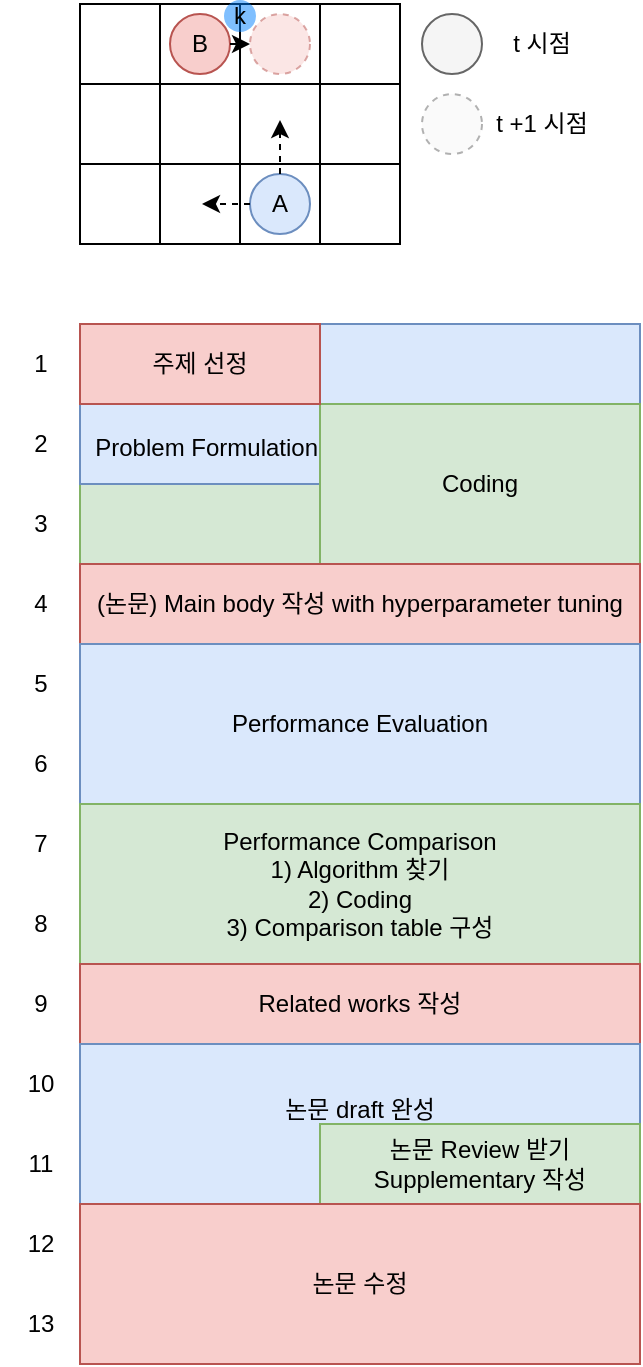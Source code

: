 <mxfile version="20.0.4" type="github">
  <diagram id="mBxuNjo-ZEqrJI4mfsDX" name="Page-1">
    <mxGraphModel dx="946" dy="589" grid="1" gridSize="10" guides="1" tooltips="1" connect="1" arrows="1" fold="1" page="1" pageScale="1" pageWidth="827" pageHeight="1169" math="0" shadow="0">
      <root>
        <mxCell id="0" />
        <mxCell id="1" parent="0" />
        <mxCell id="LkDWhQKCp5KId6YRmDLF-113" value="" style="rounded=0;whiteSpace=wrap;html=1;fillColor=#d5e8d4;strokeColor=#82b366;" parent="1" vertex="1">
          <mxGeometry x="120" y="400" width="280" height="40" as="geometry" />
        </mxCell>
        <mxCell id="LkDWhQKCp5KId6YRmDLF-111" value="&lt;br&gt;&lt;br&gt;&lt;br&gt;Problem Formulation&amp;nbsp; &amp;nbsp; &amp;nbsp; &amp;nbsp; &amp;nbsp; &amp;nbsp; &amp;nbsp; &amp;nbsp; &amp;nbsp; &amp;nbsp; &amp;nbsp; &amp;nbsp; &amp;nbsp; &amp;nbsp; &amp;nbsp; &amp;nbsp; &amp;nbsp; &amp;nbsp; &amp;nbsp; &amp;nbsp; &amp;nbsp; &amp;nbsp; &amp;nbsp;&amp;nbsp;" style="rounded=0;whiteSpace=wrap;html=1;fillColor=#dae8fc;strokeColor=#6c8ebf;" parent="1" vertex="1">
          <mxGeometry x="120" y="320" width="280" height="80" as="geometry" />
        </mxCell>
        <mxCell id="LkDWhQKCp5KId6YRmDLF-112" value="Coding" style="rounded=0;whiteSpace=wrap;html=1;fillColor=#d5e8d4;strokeColor=#82b366;" parent="1" vertex="1">
          <mxGeometry x="240" y="360" width="160" height="80" as="geometry" />
        </mxCell>
        <mxCell id="8xG_soscOhhf34Pj7zWQ-1" value="" style="whiteSpace=wrap;html=1;aspect=fixed;" parent="1" vertex="1">
          <mxGeometry x="120" y="160" width="40" height="40" as="geometry" />
        </mxCell>
        <mxCell id="8xG_soscOhhf34Pj7zWQ-2" value="" style="whiteSpace=wrap;html=1;aspect=fixed;" parent="1" vertex="1">
          <mxGeometry x="160" y="160" width="40" height="40" as="geometry" />
        </mxCell>
        <mxCell id="8xG_soscOhhf34Pj7zWQ-3" value="" style="whiteSpace=wrap;html=1;aspect=fixed;" parent="1" vertex="1">
          <mxGeometry x="120" y="200" width="40" height="40" as="geometry" />
        </mxCell>
        <mxCell id="8xG_soscOhhf34Pj7zWQ-4" value="" style="whiteSpace=wrap;html=1;aspect=fixed;" parent="1" vertex="1">
          <mxGeometry x="160" y="200" width="40" height="40" as="geometry" />
        </mxCell>
        <mxCell id="8xG_soscOhhf34Pj7zWQ-5" value="" style="whiteSpace=wrap;html=1;aspect=fixed;" parent="1" vertex="1">
          <mxGeometry x="120" y="240" width="40" height="40" as="geometry" />
        </mxCell>
        <mxCell id="8xG_soscOhhf34Pj7zWQ-6" value="" style="whiteSpace=wrap;html=1;aspect=fixed;" parent="1" vertex="1">
          <mxGeometry x="160" y="240" width="40" height="40" as="geometry" />
        </mxCell>
        <mxCell id="8xG_soscOhhf34Pj7zWQ-9" value="" style="whiteSpace=wrap;html=1;aspect=fixed;" parent="1" vertex="1">
          <mxGeometry x="200" y="160" width="40" height="40" as="geometry" />
        </mxCell>
        <mxCell id="8xG_soscOhhf34Pj7zWQ-10" value="" style="whiteSpace=wrap;html=1;aspect=fixed;" parent="1" vertex="1">
          <mxGeometry x="240" y="160" width="40" height="40" as="geometry" />
        </mxCell>
        <mxCell id="8xG_soscOhhf34Pj7zWQ-11" value="" style="whiteSpace=wrap;html=1;aspect=fixed;" parent="1" vertex="1">
          <mxGeometry x="200" y="200" width="40" height="40" as="geometry" />
        </mxCell>
        <mxCell id="8xG_soscOhhf34Pj7zWQ-12" value="" style="whiteSpace=wrap;html=1;aspect=fixed;" parent="1" vertex="1">
          <mxGeometry x="240" y="200" width="40" height="40" as="geometry" />
        </mxCell>
        <mxCell id="8xG_soscOhhf34Pj7zWQ-13" value="" style="whiteSpace=wrap;html=1;aspect=fixed;" parent="1" vertex="1">
          <mxGeometry x="200" y="240" width="40" height="40" as="geometry" />
        </mxCell>
        <mxCell id="8xG_soscOhhf34Pj7zWQ-14" value="" style="whiteSpace=wrap;html=1;aspect=fixed;" parent="1" vertex="1">
          <mxGeometry x="240" y="240" width="40" height="40" as="geometry" />
        </mxCell>
        <mxCell id="8xG_soscOhhf34Pj7zWQ-15" value="B" style="ellipse;whiteSpace=wrap;html=1;aspect=fixed;fillColor=#f8cecc;strokeColor=#b85450;" parent="1" vertex="1">
          <mxGeometry x="165" y="165" width="30" height="30" as="geometry" />
        </mxCell>
        <mxCell id="8xG_soscOhhf34Pj7zWQ-16" value="A" style="ellipse;whiteSpace=wrap;html=1;aspect=fixed;fillColor=#dae8fc;strokeColor=#6c8ebf;" parent="1" vertex="1">
          <mxGeometry x="205" y="245" width="30" height="30" as="geometry" />
        </mxCell>
        <mxCell id="8xG_soscOhhf34Pj7zWQ-18" value="" style="ellipse;whiteSpace=wrap;html=1;aspect=fixed;fillColor=#f8cecc;strokeColor=#b85450;dashed=1;opacity=50;" parent="1" vertex="1">
          <mxGeometry x="205" y="165" width="30" height="30" as="geometry" />
        </mxCell>
        <mxCell id="8xG_soscOhhf34Pj7zWQ-22" value="" style="endArrow=classic;html=1;rounded=0;exitX=1;exitY=0.5;exitDx=0;exitDy=0;entryX=0;entryY=0.5;entryDx=0;entryDy=0;" parent="1" source="8xG_soscOhhf34Pj7zWQ-15" target="8xG_soscOhhf34Pj7zWQ-18" edge="1">
          <mxGeometry width="50" height="50" relative="1" as="geometry">
            <mxPoint x="188" y="223" as="sourcePoint" />
            <mxPoint x="238" y="173" as="targetPoint" />
          </mxGeometry>
        </mxCell>
        <mxCell id="8xG_soscOhhf34Pj7zWQ-24" value="" style="endArrow=classic;html=1;rounded=0;exitX=0.5;exitY=0;exitDx=0;exitDy=0;dashed=1;" parent="1" source="8xG_soscOhhf34Pj7zWQ-16" edge="1">
          <mxGeometry width="50" height="50" relative="1" as="geometry">
            <mxPoint x="204" y="247" as="sourcePoint" />
            <mxPoint x="220" y="218" as="targetPoint" />
          </mxGeometry>
        </mxCell>
        <mxCell id="8xG_soscOhhf34Pj7zWQ-25" value="" style="endArrow=classic;html=1;rounded=0;exitX=0;exitY=0.5;exitDx=0;exitDy=0;dashed=1;" parent="1" source="8xG_soscOhhf34Pj7zWQ-16" edge="1">
          <mxGeometry width="50" height="50" relative="1" as="geometry">
            <mxPoint x="230" y="255" as="sourcePoint" />
            <mxPoint x="181" y="260" as="targetPoint" />
          </mxGeometry>
        </mxCell>
        <mxCell id="8xG_soscOhhf34Pj7zWQ-26" value="" style="ellipse;whiteSpace=wrap;html=1;aspect=fixed;fillColor=#f5f5f5;strokeColor=#666666;fontColor=#333333;" parent="1" vertex="1">
          <mxGeometry x="291" y="165" width="30" height="30" as="geometry" />
        </mxCell>
        <mxCell id="8xG_soscOhhf34Pj7zWQ-27" value="" style="ellipse;whiteSpace=wrap;html=1;aspect=fixed;fillColor=#f5f5f5;strokeColor=#666666;fontColor=#333333;dashed=1;opacity=50;" parent="1" vertex="1">
          <mxGeometry x="291" y="205" width="30" height="30" as="geometry" />
        </mxCell>
        <mxCell id="8xG_soscOhhf34Pj7zWQ-28" value="t 시점" style="text;html=1;strokeColor=none;fillColor=none;align=center;verticalAlign=middle;whiteSpace=wrap;rounded=0;dashed=1;opacity=50;" parent="1" vertex="1">
          <mxGeometry x="321" y="165" width="60" height="30" as="geometry" />
        </mxCell>
        <mxCell id="8xG_soscOhhf34Pj7zWQ-29" value="t +1 시점" style="text;html=1;strokeColor=none;fillColor=none;align=center;verticalAlign=middle;whiteSpace=wrap;rounded=0;dashed=1;opacity=50;" parent="1" vertex="1">
          <mxGeometry x="321" y="205" width="60" height="30" as="geometry" />
        </mxCell>
        <mxCell id="8xG_soscOhhf34Pj7zWQ-31" value="k" style="ellipse;whiteSpace=wrap;html=1;aspect=fixed;dashed=1;opacity=50;fillColor=#007FFF;strokeColor=none;" parent="1" vertex="1">
          <mxGeometry x="192" y="158" width="16" height="16" as="geometry" />
        </mxCell>
        <mxCell id="LkDWhQKCp5KId6YRmDLF-67" value="1" style="text;html=1;align=center;verticalAlign=middle;resizable=0;points=[];autosize=1;strokeColor=none;fillColor=none;" parent="1" vertex="1">
          <mxGeometry x="85" y="325" width="30" height="30" as="geometry" />
        </mxCell>
        <mxCell id="LkDWhQKCp5KId6YRmDLF-68" value="2" style="text;html=1;align=center;verticalAlign=middle;resizable=0;points=[];autosize=1;strokeColor=none;fillColor=none;" parent="1" vertex="1">
          <mxGeometry x="85" y="365" width="30" height="30" as="geometry" />
        </mxCell>
        <mxCell id="LkDWhQKCp5KId6YRmDLF-69" value="3" style="text;html=1;align=center;verticalAlign=middle;resizable=0;points=[];autosize=1;strokeColor=none;fillColor=none;" parent="1" vertex="1">
          <mxGeometry x="85" y="405" width="30" height="30" as="geometry" />
        </mxCell>
        <mxCell id="LkDWhQKCp5KId6YRmDLF-71" value="4" style="text;html=1;align=center;verticalAlign=middle;resizable=0;points=[];autosize=1;strokeColor=none;fillColor=none;" parent="1" vertex="1">
          <mxGeometry x="85" y="445" width="30" height="30" as="geometry" />
        </mxCell>
        <mxCell id="LkDWhQKCp5KId6YRmDLF-72" value="5" style="text;html=1;align=center;verticalAlign=middle;resizable=0;points=[];autosize=1;strokeColor=none;fillColor=none;" parent="1" vertex="1">
          <mxGeometry x="85" y="485" width="30" height="30" as="geometry" />
        </mxCell>
        <mxCell id="LkDWhQKCp5KId6YRmDLF-73" value="6" style="text;html=1;align=center;verticalAlign=middle;resizable=0;points=[];autosize=1;strokeColor=none;fillColor=none;" parent="1" vertex="1">
          <mxGeometry x="85" y="525" width="30" height="30" as="geometry" />
        </mxCell>
        <mxCell id="LkDWhQKCp5KId6YRmDLF-74" value="7" style="text;html=1;align=center;verticalAlign=middle;resizable=0;points=[];autosize=1;strokeColor=none;fillColor=none;" parent="1" vertex="1">
          <mxGeometry x="85" y="565" width="30" height="30" as="geometry" />
        </mxCell>
        <mxCell id="LkDWhQKCp5KId6YRmDLF-75" value="8" style="text;html=1;align=center;verticalAlign=middle;resizable=0;points=[];autosize=1;strokeColor=none;fillColor=none;" parent="1" vertex="1">
          <mxGeometry x="85" y="605" width="30" height="30" as="geometry" />
        </mxCell>
        <mxCell id="LkDWhQKCp5KId6YRmDLF-76" value="9" style="text;html=1;align=center;verticalAlign=middle;resizable=0;points=[];autosize=1;strokeColor=none;fillColor=none;" parent="1" vertex="1">
          <mxGeometry x="85" y="645" width="30" height="30" as="geometry" />
        </mxCell>
        <mxCell id="LkDWhQKCp5KId6YRmDLF-105" value="10&lt;br&gt;" style="text;html=1;align=center;verticalAlign=middle;resizable=0;points=[];autosize=1;strokeColor=none;fillColor=none;" parent="1" vertex="1">
          <mxGeometry x="80" y="685" width="40" height="30" as="geometry" />
        </mxCell>
        <mxCell id="LkDWhQKCp5KId6YRmDLF-106" value="11" style="text;html=1;align=center;verticalAlign=middle;resizable=0;points=[];autosize=1;strokeColor=none;fillColor=none;" parent="1" vertex="1">
          <mxGeometry x="80" y="725" width="40" height="30" as="geometry" />
        </mxCell>
        <mxCell id="LkDWhQKCp5KId6YRmDLF-107" value="12" style="text;html=1;align=center;verticalAlign=middle;resizable=0;points=[];autosize=1;strokeColor=none;fillColor=none;" parent="1" vertex="1">
          <mxGeometry x="80" y="765" width="40" height="30" as="geometry" />
        </mxCell>
        <mxCell id="LkDWhQKCp5KId6YRmDLF-108" value="13" style="text;html=1;align=center;verticalAlign=middle;resizable=0;points=[];autosize=1;strokeColor=none;fillColor=none;" parent="1" vertex="1">
          <mxGeometry x="80" y="805" width="40" height="30" as="geometry" />
        </mxCell>
        <mxCell id="LkDWhQKCp5KId6YRmDLF-109" value="주제 선정" style="rounded=0;whiteSpace=wrap;html=1;fillColor=#f8cecc;strokeColor=#b85450;" parent="1" vertex="1">
          <mxGeometry x="120" y="320" width="120" height="40" as="geometry" />
        </mxCell>
        <mxCell id="LkDWhQKCp5KId6YRmDLF-115" value="(논문) Main body 작성 with hyperparameter tuning" style="rounded=0;whiteSpace=wrap;html=1;fillColor=#f8cecc;strokeColor=#b85450;" parent="1" vertex="1">
          <mxGeometry x="120" y="440" width="280" height="40" as="geometry" />
        </mxCell>
        <mxCell id="LkDWhQKCp5KId6YRmDLF-116" value="Performance Evaluation" style="rounded=0;whiteSpace=wrap;html=1;fillColor=#dae8fc;strokeColor=#6c8ebf;" parent="1" vertex="1">
          <mxGeometry x="120" y="480" width="280" height="80" as="geometry" />
        </mxCell>
        <mxCell id="LkDWhQKCp5KId6YRmDLF-117" value="Performance Comparison&lt;br&gt;1) Algorithm 찾기&lt;br&gt;2) Coding&lt;br&gt;3) Comparison table 구성" style="rounded=0;whiteSpace=wrap;html=1;fillColor=#d5e8d4;strokeColor=#82b366;" parent="1" vertex="1">
          <mxGeometry x="120" y="560" width="280" height="80" as="geometry" />
        </mxCell>
        <mxCell id="LkDWhQKCp5KId6YRmDLF-118" value="Related works 작성" style="rounded=0;whiteSpace=wrap;html=1;fillColor=#f8cecc;strokeColor=#b85450;" parent="1" vertex="1">
          <mxGeometry x="120" y="640" width="280" height="40" as="geometry" />
        </mxCell>
        <mxCell id="LkDWhQKCp5KId6YRmDLF-119" value="논문 draft 완성&lt;br&gt;&lt;br&gt;" style="rounded=0;whiteSpace=wrap;html=1;fillColor=#dae8fc;strokeColor=#6c8ebf;" parent="1" vertex="1">
          <mxGeometry x="120" y="680" width="280" height="80" as="geometry" />
        </mxCell>
        <mxCell id="LkDWhQKCp5KId6YRmDLF-120" value="논문 Review 받기&lt;br&gt;Supplementary 작성" style="rounded=0;whiteSpace=wrap;html=1;fillColor=#d5e8d4;strokeColor=#82b366;" parent="1" vertex="1">
          <mxGeometry x="240" y="720" width="160" height="40" as="geometry" />
        </mxCell>
        <mxCell id="LkDWhQKCp5KId6YRmDLF-121" value="논문 수정" style="rounded=0;whiteSpace=wrap;html=1;fillColor=#f8cecc;strokeColor=#b85450;" parent="1" vertex="1">
          <mxGeometry x="120" y="760" width="280" height="80" as="geometry" />
        </mxCell>
      </root>
    </mxGraphModel>
  </diagram>
</mxfile>
